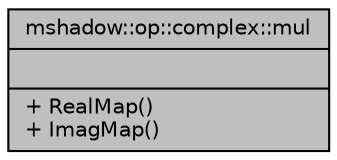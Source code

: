 digraph "mshadow::op::complex::mul"
{
 // LATEX_PDF_SIZE
  edge [fontname="Helvetica",fontsize="10",labelfontname="Helvetica",labelfontsize="10"];
  node [fontname="Helvetica",fontsize="10",shape=record];
  Node1 [label="{mshadow::op::complex::mul\n||+ RealMap()\l+ ImagMap()\l}",height=0.2,width=0.4,color="black", fillcolor="grey75", style="filled", fontcolor="black",tooltip=" "];
}
